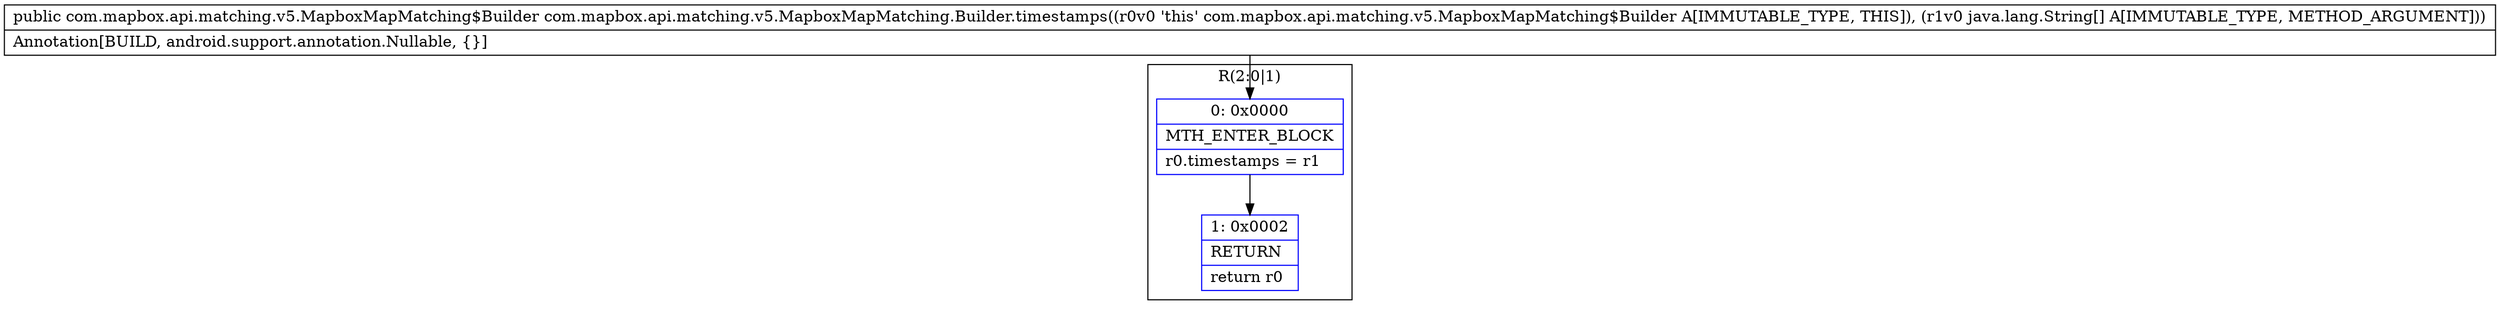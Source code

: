 digraph "CFG forcom.mapbox.api.matching.v5.MapboxMapMatching.Builder.timestamps([Ljava\/lang\/String;)Lcom\/mapbox\/api\/matching\/v5\/MapboxMapMatching$Builder;" {
subgraph cluster_Region_467071022 {
label = "R(2:0|1)";
node [shape=record,color=blue];
Node_0 [shape=record,label="{0\:\ 0x0000|MTH_ENTER_BLOCK\l|r0.timestamps = r1\l}"];
Node_1 [shape=record,label="{1\:\ 0x0002|RETURN\l|return r0\l}"];
}
MethodNode[shape=record,label="{public com.mapbox.api.matching.v5.MapboxMapMatching$Builder com.mapbox.api.matching.v5.MapboxMapMatching.Builder.timestamps((r0v0 'this' com.mapbox.api.matching.v5.MapboxMapMatching$Builder A[IMMUTABLE_TYPE, THIS]), (r1v0 java.lang.String[] A[IMMUTABLE_TYPE, METHOD_ARGUMENT]))  | Annotation[BUILD, android.support.annotation.Nullable, \{\}]\l}"];
MethodNode -> Node_0;
Node_0 -> Node_1;
}

